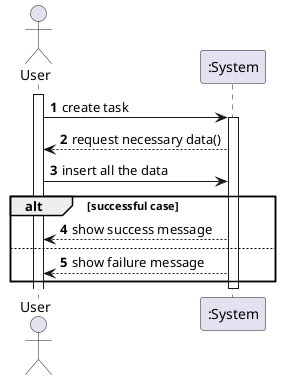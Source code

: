 @startuml
autonumber
'hide footbox
actor "User" as admin

participant ":System" as sys

activate admin

admin -> sys: create task
activate sys

sys --> admin: request necessary data()
admin -> sys : insert all the data

alt successful case
    sys --> admin: show success message
else
    sys --> admin: show failure message
end
deactivate sys
@enduml
